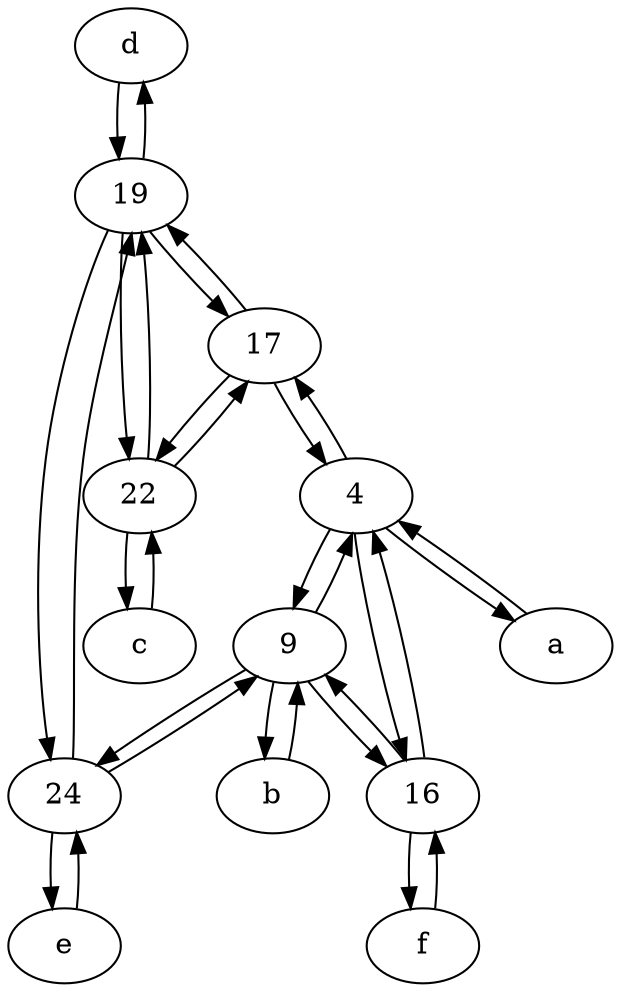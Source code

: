 digraph  {
	d [pos="20,30!"];
	22;
	9;
	19;
	a [pos="40,10!"];
	24;
	f [pos="15,45!"];
	c [pos="20,10!"];
	4;
	e [pos="30,50!"];
	b [pos="50,20!"];
	17;
	16;
	d -> 19;
	19 -> d;
	22 -> 17;
	19 -> 17;
	4 -> 17;
	a -> 4;
	22 -> 19;
	9 -> b;
	9 -> 16;
	9 -> 24;
	e -> 24;
	9 -> 4;
	17 -> 4;
	19 -> 22;
	17 -> 22;
	16 -> f;
	24 -> 19;
	c -> 22;
	24 -> 9;
	17 -> 19;
	f -> 16;
	4 -> 16;
	19 -> 24;
	22 -> c;
	b -> 9;
	16 -> 9;
	16 -> 4;
	4 -> a;
	4 -> 9;
	24 -> e;

	}